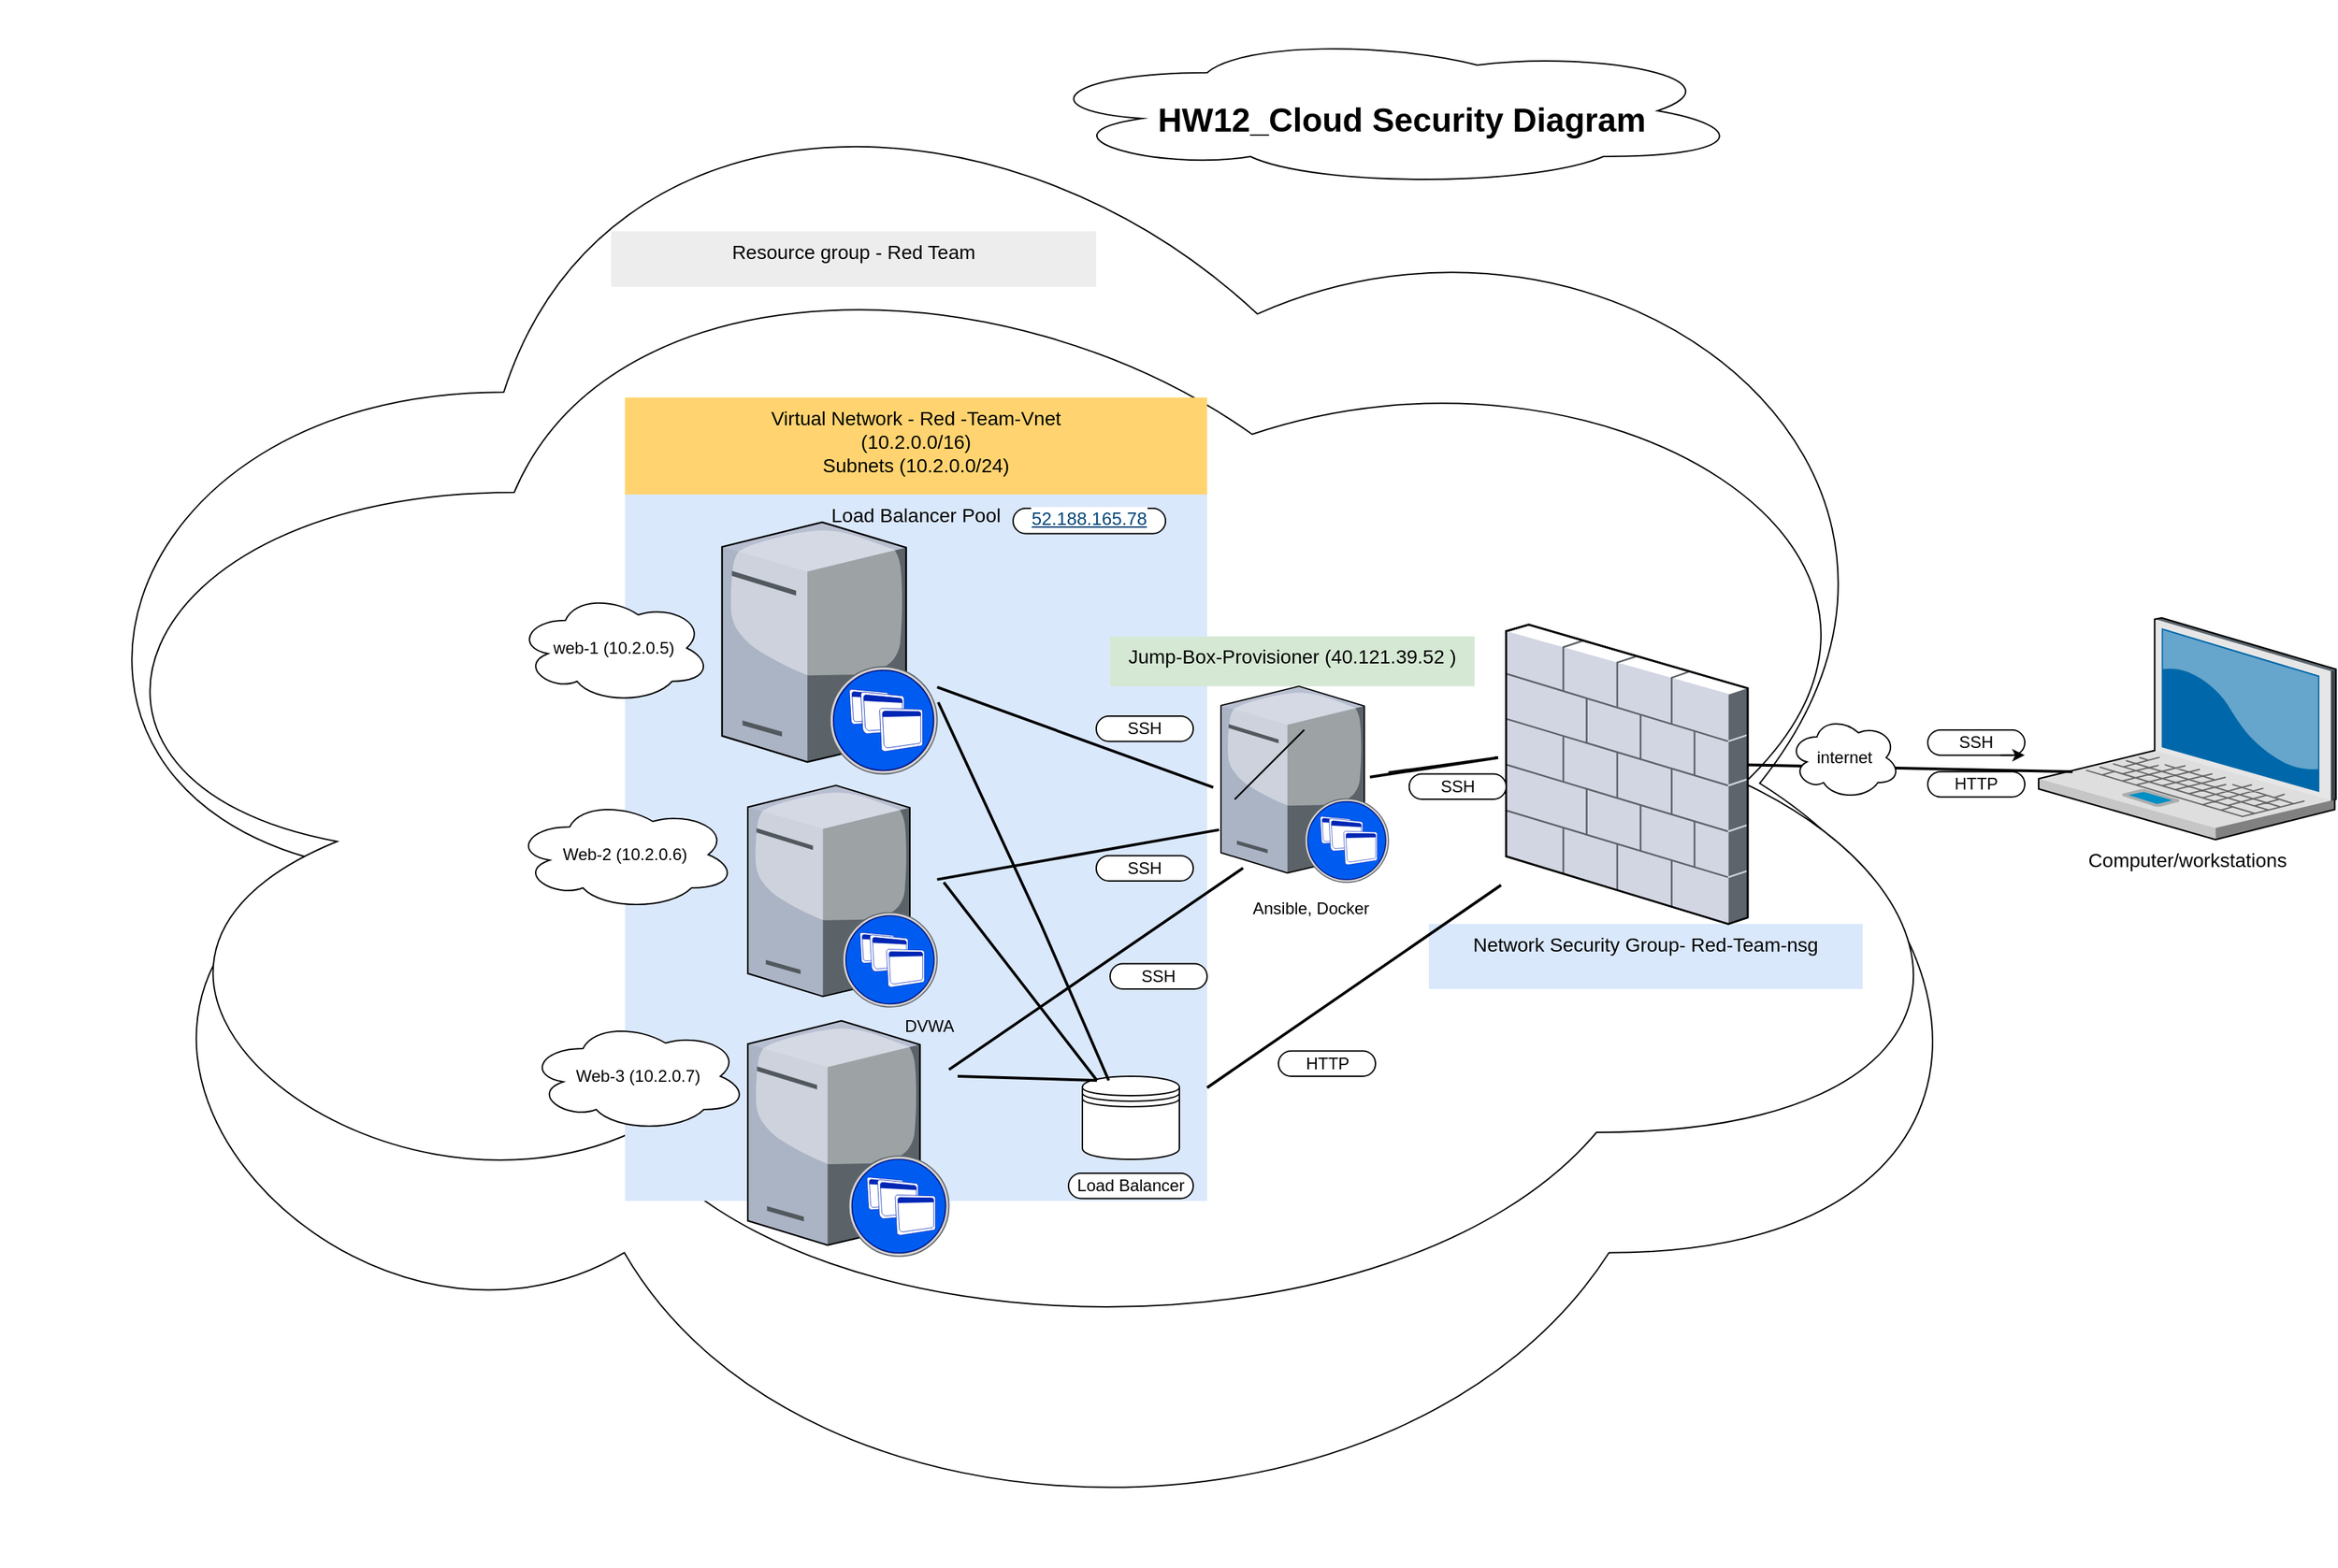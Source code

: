 <mxfile version="14.6.12" type="google"><diagram name="Page-1" id="e3a06f82-3646-2815-327d-82caf3d4e204"><mxGraphModel dx="3075.5" dy="1910" grid="1" gridSize="10" guides="1" tooltips="1" connect="1" arrows="1" fold="1" page="1" pageScale="1.5" pageWidth="1169" pageHeight="826" background="none" math="0" shadow="0"><root><mxCell id="0" style=";html=1;"/><mxCell id="1" style=";html=1;" parent="0"/><mxCell id="MLSit66ie4l-k_XF9vo6-6" value="" style="ellipse;shape=cloud;whiteSpace=wrap;html=1;" parent="1" vertex="1"><mxGeometry x="-80" y="-36.25" width="1450" height="1129.5" as="geometry"/></mxCell><mxCell id="MLSit66ie4l-k_XF9vo6-3" value="Web-" style="ellipse;shape=cloud;whiteSpace=wrap;html=1;" parent="1" vertex="1"><mxGeometry x="-65" y="108.5" width="1420" height="840" as="geometry"/></mxCell><mxCell id="MLSit66ie4l-k_XF9vo6-15" value="Load Balancer Pool" style="whiteSpace=wrap;html=1;fillColor=#dae8fc;fontSize=14;strokeColor=none;verticalAlign=top;" parent="1" vertex="1"><mxGeometry x="370" y="320" width="420" height="510" as="geometry"/></mxCell><mxCell id="MLSit66ie4l-k_XF9vo6-1" value="" style="ellipse;shape=cloud;whiteSpace=wrap;html=1;" parent="1" vertex="1"><mxGeometry x="660" y="-12" width="520" height="110" as="geometry"/></mxCell><mxCell id="6a7d8f32e03d9370-60" value="Jump-Box-Provisioner (40.121.39.52 )" style="whiteSpace=wrap;html=1;fillColor=#d5e8d4;fontSize=14;strokeColor=none;verticalAlign=top;" parent="1" vertex="1"><mxGeometry x="720" y="422.44" width="263" height="36" as="geometry"/></mxCell><mxCell id="6a7d8f32e03d9370-59" value="Resource group - Red Team" style="whiteSpace=wrap;html=1;fillColor=#EDEDED;fontSize=14;strokeColor=none;verticalAlign=top;direction=south;" parent="1" vertex="1"><mxGeometry x="360" y="130" width="350" height="40" as="geometry"/></mxCell><mxCell id="6a7d8f32e03d9370-58" value="Network Security Group- Red-Team-nsg" style="whiteSpace=wrap;html=1;fillColor=#dae8fc;fontSize=14;strokeColor=none;verticalAlign=top;" parent="1" vertex="1"><mxGeometry x="950" y="630" width="313" height="47" as="geometry"/></mxCell><mxCell id="6a7d8f32e03d9370-57" value="Virtual Network - Red -Team-Vnet&lt;br&gt;(10.2.0.0/16)&lt;br&gt;Subnets (10.2.0.0/24)" style="whiteSpace=wrap;html=1;fillColor=#FFD470;gradientColor=none;fontSize=14;strokeColor=none;verticalAlign=top;" parent="1" vertex="1"><mxGeometry x="370" y="250" width="420" height="70" as="geometry"/></mxCell><mxCell id="6a7d8f32e03d9370-1" value="Computer/workstations" style="verticalLabelPosition=bottom;aspect=fixed;html=1;verticalAlign=top;strokeColor=none;shape=mxgraph.citrix.laptop_2;fillColor=#66B2FF;gradientColor=#0066CC;fontSize=14;" parent="1" vertex="1"><mxGeometry x="1390" y="409.12" width="214.57" height="160" as="geometry"/></mxCell><mxCell id="6a7d8f32e03d9370-39" style="edgeStyle=none;rounded=0;html=1;startSize=10;endSize=10;jettySize=auto;orthogonalLoop=1;fontSize=14;endArrow=none;endFill=0;strokeWidth=2;entryX=0.132;entryY=0.927;entryDx=0;entryDy=0;entryPerimeter=0;" parent="1" source="6a7d8f32e03d9370-8" target="6a7d8f32e03d9370-11" edge="1"><mxGeometry relative="1" as="geometry"><mxPoint x="737" y="846" as="targetPoint"/></mxGeometry></mxCell><mxCell id="6a7d8f32e03d9370-8" value="" style="verticalLabelPosition=bottom;aspect=fixed;html=1;verticalAlign=top;strokeColor=none;shape=mxgraph.citrix.xenapp_server;fillColor=#66B2FF;gradientColor=#0066CC;fontSize=14;" parent="1" vertex="1"><mxGeometry x="458.59" y="700" width="145.17" height="170" as="geometry"/></mxCell><mxCell id="6a7d8f32e03d9370-40" style="edgeStyle=none;rounded=0;html=1;startSize=10;endSize=10;jettySize=auto;orthogonalLoop=1;fontSize=14;endArrow=none;endFill=0;strokeWidth=2;entryX=-0.011;entryY=0.732;entryDx=0;entryDy=0;entryPerimeter=0;" parent="1" source="6a7d8f32e03d9370-9" target="6a7d8f32e03d9370-11" edge="1"><mxGeometry relative="1" as="geometry"><mxPoint x="759" y="690" as="targetPoint"/></mxGeometry></mxCell><mxCell id="6a7d8f32e03d9370-9" value="" style="verticalLabelPosition=bottom;aspect=fixed;html=1;verticalAlign=top;strokeColor=none;shape=mxgraph.citrix.xenapp_server;fillColor=#66B2FF;gradientColor=#0066CC;fontSize=14;" parent="1" vertex="1"><mxGeometry x="458.59" y="530" width="136.63" height="160" as="geometry"/></mxCell><mxCell id="6a7d8f32e03d9370-41" style="edgeStyle=none;rounded=0;html=1;startSize=10;endSize=10;jettySize=auto;orthogonalLoop=1;fontSize=14;endArrow=none;endFill=0;strokeWidth=2;entryX=-0.046;entryY=0.516;entryDx=0;entryDy=0;entryPerimeter=0;" parent="1" source="6a7d8f32e03d9370-10" target="6a7d8f32e03d9370-11" edge="1"><mxGeometry relative="1" as="geometry"><mxPoint x="759" y="529.883" as="targetPoint"/></mxGeometry></mxCell><mxCell id="6a7d8f32e03d9370-10" value="" style="verticalLabelPosition=bottom;aspect=fixed;html=1;verticalAlign=top;strokeColor=none;shape=mxgraph.citrix.xenapp_server;fillColor=#66B2FF;gradientColor=#0066CC;fontSize=14;" parent="1" vertex="1"><mxGeometry x="440" y="340" width="155.22" height="181.76" as="geometry"/></mxCell><mxCell id="6a7d8f32e03d9370-42" style="edgeStyle=none;rounded=0;html=1;startSize=10;endSize=10;jettySize=auto;orthogonalLoop=1;fontSize=14;endArrow=none;endFill=0;strokeWidth=2;entryX=0.889;entryY=0.463;entryDx=0;entryDy=0;entryPerimeter=0;" parent="1" source="6a7d8f32e03d9370-11" target="6a7d8f32e03d9370-11" edge="1"><mxGeometry relative="1" as="geometry"><mxPoint x="910" y="510" as="targetPoint"/><Array as="points"><mxPoint x="1000" y="510"/></Array></mxGeometry></mxCell><mxCell id="6a7d8f32e03d9370-11" value="" style="verticalLabelPosition=bottom;aspect=fixed;html=1;verticalAlign=top;strokeColor=none;shape=mxgraph.citrix.xenapp_server;fillColor=#66B2FF;gradientColor=#0066CC;fontSize=14;" parent="1" vertex="1"><mxGeometry x="800" y="458.44" width="120.88" height="141.56" as="geometry"/></mxCell><mxCell id="6a7d8f32e03d9370-51" style="edgeStyle=none;rounded=0;html=1;startSize=10;endSize=10;jettySize=auto;orthogonalLoop=1;fontSize=14;endArrow=none;endFill=0;strokeWidth=2;exitX=0.964;exitY=0.468;exitDx=0;exitDy=0;exitPerimeter=0;entryX=0.114;entryY=0.694;entryDx=0;entryDy=0;entryPerimeter=0;" parent="1" source="6a7d8f32e03d9370-21" target="6a7d8f32e03d9370-1" edge="1"><mxGeometry relative="1" as="geometry"><mxPoint x="1028" y="588.868" as="sourcePoint"/><mxPoint x="1310.74" y="501.01" as="targetPoint"/></mxGeometry></mxCell><mxCell id="6a7d8f32e03d9370-21" value="" style="verticalLabelPosition=bottom;aspect=fixed;html=1;verticalAlign=top;strokeColor=none;shape=mxgraph.citrix.firewall;fillColor=#66B2FF;gradientColor=#0066CC;fontSize=14;" parent="1" vertex="1"><mxGeometry x="1005.81" y="414" width="174.19" height="216" as="geometry"/></mxCell><mxCell id="6a7d8f32e03d9370-62" value="HW12_Cloud Security Diagram" style="text;strokeColor=none;fillColor=none;html=1;fontSize=24;fontStyle=1;verticalAlign=middle;align=center;" parent="1" vertex="1"><mxGeometry x="499" y="30" width="861" height="40" as="geometry"/></mxCell><mxCell id="MLSit66ie4l-k_XF9vo6-2" value="Web-3 (10.2.0.7)" style="ellipse;shape=cloud;whiteSpace=wrap;html=1;" parent="1" vertex="1"><mxGeometry x="300" y="700" width="158.59" height="80" as="geometry"/></mxCell><mxCell id="MLSit66ie4l-k_XF9vo6-4" value="Web-2 (10.2.0.6)" style="ellipse;shape=cloud;whiteSpace=wrap;html=1;" parent="1" vertex="1"><mxGeometry x="290" y="540" width="160" height="80" as="geometry"/></mxCell><mxCell id="MLSit66ie4l-k_XF9vo6-5" value="web-1 (10.2.0.5)" style="ellipse;shape=cloud;whiteSpace=wrap;html=1;" parent="1" vertex="1"><mxGeometry x="292" y="390.88" width="140" height="80" as="geometry"/></mxCell><mxCell id="MLSit66ie4l-k_XF9vo6-11" value="" style="shape=datastore;whiteSpace=wrap;html=1;" parent="1" vertex="1"><mxGeometry x="700" y="740" width="70" height="60" as="geometry"/></mxCell><mxCell id="MLSit66ie4l-k_XF9vo6-16" style="edgeStyle=none;rounded=0;html=1;startSize=10;endSize=10;jettySize=auto;orthogonalLoop=1;fontSize=14;endArrow=none;endFill=0;strokeWidth=2;" parent="1" edge="1"><mxGeometry relative="1" as="geometry"><mxPoint x="596" y="470" as="targetPoint"/><mxPoint x="719" y="743" as="sourcePoint"/><Array as="points"><mxPoint x="670" y="630"/></Array></mxGeometry></mxCell><mxCell id="MLSit66ie4l-k_XF9vo6-17" style="edgeStyle=none;rounded=0;html=1;startSize=10;endSize=10;jettySize=auto;orthogonalLoop=1;fontSize=14;endArrow=none;endFill=0;strokeWidth=2;entryX=0.15;entryY=0.05;entryDx=0;entryDy=0;entryPerimeter=0;" parent="1" target="MLSit66ie4l-k_XF9vo6-11" edge="1"><mxGeometry relative="1" as="geometry"><mxPoint x="702.08" y="770.001" as="targetPoint"/><mxPoint x="600" y="600" as="sourcePoint"/></mxGeometry></mxCell><mxCell id="MLSit66ie4l-k_XF9vo6-18" style="edgeStyle=none;rounded=0;html=1;startSize=10;endSize=10;jettySize=auto;orthogonalLoop=1;fontSize=14;endArrow=none;endFill=0;strokeWidth=2;entryX=0.15;entryY=0.05;entryDx=0;entryDy=0;entryPerimeter=0;" parent="1" target="MLSit66ie4l-k_XF9vo6-11" edge="1"><mxGeometry relative="1" as="geometry"><mxPoint x="835.84" y="608.711" as="targetPoint"/><mxPoint x="610" y="740" as="sourcePoint"/></mxGeometry></mxCell><mxCell id="qXm_uT-N4gFuZbWICkAg-1" value="SSH" style="rounded=1;whiteSpace=wrap;html=1;arcSize=50;" parent="1" vertex="1"><mxGeometry x="1310" y="490" width="70" height="18.24" as="geometry"/></mxCell><mxCell id="qXm_uT-N4gFuZbWICkAg-2" value="HTTP" style="rounded=1;whiteSpace=wrap;html=1;arcSize=50;" parent="1" vertex="1"><mxGeometry x="1310" y="520.1" width="70" height="18.24" as="geometry"/></mxCell><mxCell id="qXm_uT-N4gFuZbWICkAg-3" value="SSH" style="rounded=1;whiteSpace=wrap;html=1;arcSize=50;" parent="1" vertex="1"><mxGeometry x="935.81" y="521.76" width="70" height="18.24" as="geometry"/></mxCell><mxCell id="qXm_uT-N4gFuZbWICkAg-4" value="SSH" style="rounded=1;whiteSpace=wrap;html=1;arcSize=50;" parent="1" vertex="1"><mxGeometry x="710" y="480" width="70" height="18.24" as="geometry"/></mxCell><mxCell id="qXm_uT-N4gFuZbWICkAg-5" value="SSH" style="rounded=1;whiteSpace=wrap;html=1;arcSize=50;" parent="1" vertex="1"><mxGeometry x="710" y="580.73" width="70" height="18.24" as="geometry"/></mxCell><mxCell id="qXm_uT-N4gFuZbWICkAg-6" value="HTTP" style="rounded=1;whiteSpace=wrap;html=1;arcSize=50;" parent="1" vertex="1"><mxGeometry x="841.5" y="721.76" width="70" height="18.24" as="geometry"/></mxCell><mxCell id="qXm_uT-N4gFuZbWICkAg-7" value="" style="endArrow=none;html=1;" parent="1" edge="1"><mxGeometry width="50" height="50" relative="1" as="geometry"><mxPoint x="810" y="540" as="sourcePoint"/><mxPoint x="860" y="490" as="targetPoint"/></mxGeometry></mxCell><mxCell id="qXm_uT-N4gFuZbWICkAg-8" value="" style="endArrow=none;html=1;" parent="1" edge="1"><mxGeometry width="50" height="50" relative="1" as="geometry"><mxPoint x="810" y="540" as="sourcePoint"/><mxPoint x="860" y="490" as="targetPoint"/></mxGeometry></mxCell><mxCell id="qXm_uT-N4gFuZbWICkAg-9" value="" style="endArrow=none;html=1;" parent="1" edge="1"><mxGeometry width="50" height="50" relative="1" as="geometry"><mxPoint x="810" y="540" as="sourcePoint"/><mxPoint x="860" y="490" as="targetPoint"/></mxGeometry></mxCell><mxCell id="qXm_uT-N4gFuZbWICkAg-10" style="edgeStyle=none;rounded=0;html=1;startSize=10;endSize=10;jettySize=auto;orthogonalLoop=1;fontSize=14;endArrow=none;endFill=0;strokeWidth=2;entryX=0.132;entryY=0.927;entryDx=0;entryDy=0;entryPerimeter=0;" parent="1" edge="1"><mxGeometry relative="1" as="geometry"><mxPoint x="1002.08" y="602.002" as="targetPoint"/><mxPoint x="790" y="748.24" as="sourcePoint"/></mxGeometry></mxCell><mxCell id="qXm_uT-N4gFuZbWICkAg-12" value="SSH" style="rounded=1;whiteSpace=wrap;html=1;arcSize=50;" parent="1" vertex="1"><mxGeometry x="720" y="658.76" width="70" height="18.24" as="geometry"/></mxCell><mxCell id="qXm_uT-N4gFuZbWICkAg-13" value="Load Balancer" style="rounded=1;whiteSpace=wrap;html=1;arcSize=50;" parent="1" vertex="1"><mxGeometry x="690" y="810" width="90" height="18.24" as="geometry"/></mxCell><mxCell id="qXm_uT-N4gFuZbWICkAg-14" value="&lt;a class=&quot;msportalfx-text-primary fxc-essentials-value fxs-portal-text fxs-fxclick&quot; tabindex=&quot;0&quot; title=&quot;52.188.165.78 (Red-Team-LB)&quot; id=&quot;_essentials_65&quot; href=&quot;https://portal.azure.com/#blade/HubsExtension/ResourceMenuBlade/id/%2Fsubscriptions%2Ffd9c6d71-cb85-482e-9afe-344f8c4f5cf8%2FresourceGroups%2FRed-Team%2Fproviders%2FMicrosoft.Network%2FloadBalancers%2FRed-Team-LB/menuid/frontendIpPool&quot; style=&quot;font-size: 13px ; color: rgb(0 , 69 , 120) ; cursor: pointer ; outline-color: rgb(96 , 94 , 92) ; overflow: hidden ; height: 18px ; line-height: 18px ; display: inline-block ; text-overflow: ellipsis ; text-align: left ; max-width: 100% ; padding: 0px ; border: 0px ; font-family: &amp;#34;az_ea_font&amp;#34; , &amp;#34;segoe ui&amp;#34; , &amp;#34;az_font&amp;#34; , , , , &amp;#34;roboto&amp;#34; , &amp;#34;oxygen&amp;#34; , &amp;#34;ubuntu&amp;#34; , &amp;#34;cantarell&amp;#34; , &amp;#34;open sans&amp;#34; , &amp;#34;helvetica neue&amp;#34; , sans-serif ; background-color: rgb(255 , 255 , 255) ; outline-style: none&quot;&gt;52.188.165.78&lt;/a&gt;" style="rounded=1;whiteSpace=wrap;html=1;arcSize=50;" parent="1" vertex="1"><mxGeometry x="650" y="330" width="110" height="18.24" as="geometry"/></mxCell><mxCell id="qXm_uT-N4gFuZbWICkAg-15" style="edgeStyle=orthogonalEdgeStyle;rounded=0;orthogonalLoop=1;jettySize=auto;html=1;exitX=0.75;exitY=1;exitDx=0;exitDy=0;entryX=1;entryY=1;entryDx=0;entryDy=0;" parent="1" source="qXm_uT-N4gFuZbWICkAg-1" target="qXm_uT-N4gFuZbWICkAg-1" edge="1"><mxGeometry relative="1" as="geometry"/></mxCell><mxCell id="qXm_uT-N4gFuZbWICkAg-17" value="internet" style="ellipse;shape=cloud;whiteSpace=wrap;html=1;" parent="1" vertex="1"><mxGeometry x="1210" y="480" width="80" height="60" as="geometry"/></mxCell><UserObject label="Ansible, Docker" link="52.188.165.78" id="p5JmNE8Bv-eprD-p2rEi-1"><mxCell style="text;whiteSpace=wrap;html=1;" vertex="1" parent="1"><mxGeometry x="820.88" y="605" width="100" height="30" as="geometry"/></mxCell></UserObject><UserObject label="DVWA" link="52.188.165.78" id="p5JmNE8Bv-eprD-p2rEi-2"><mxCell style="text;whiteSpace=wrap;html=1;" vertex="1" parent="1"><mxGeometry x="570" y="690" width="50" height="20" as="geometry"/></mxCell></UserObject></root></mxGraphModel></diagram></mxfile>